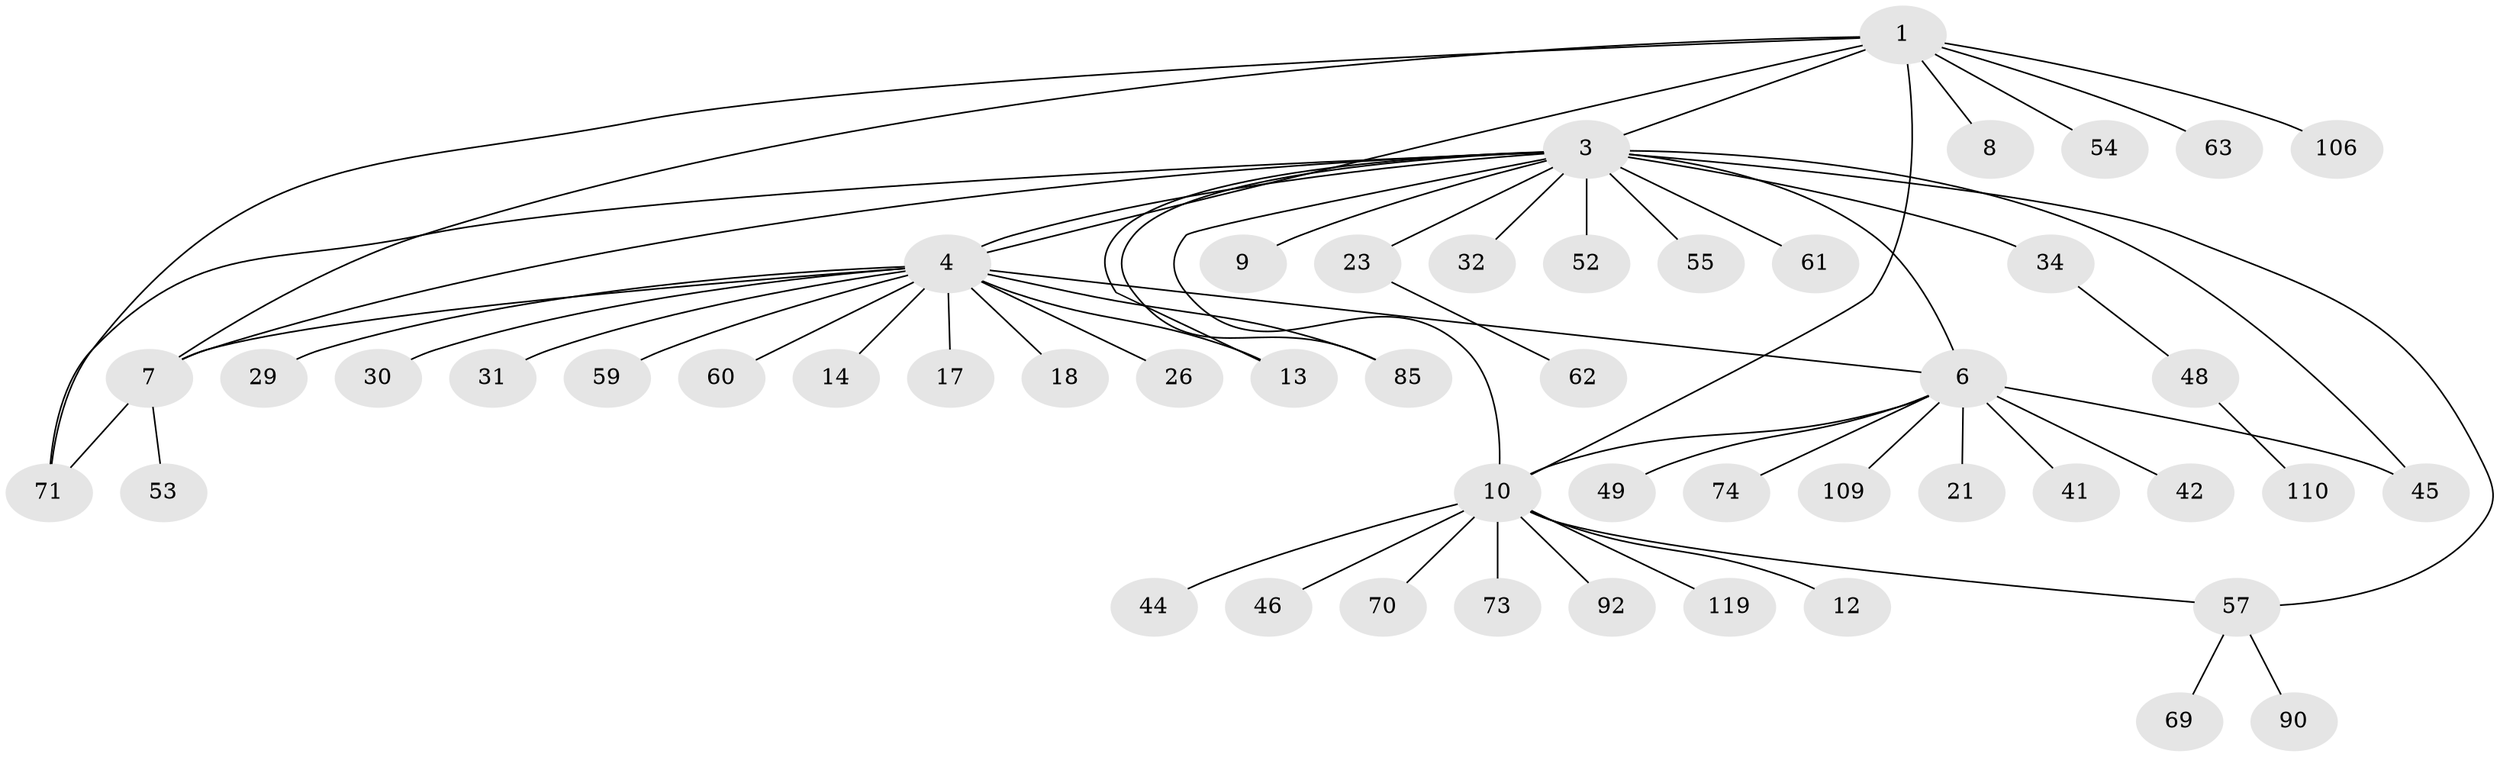 // original degree distribution, {3: 0.11811023622047244, 7: 0.031496062992125984, 18: 0.007874015748031496, 8: 0.023622047244094488, 17: 0.007874015748031496, 1: 0.5984251968503937, 5: 0.015748031496062992, 10: 0.015748031496062992, 4: 0.023622047244094488, 2: 0.15748031496062992}
// Generated by graph-tools (version 1.1) at 2025/18/03/04/25 18:18:11]
// undirected, 50 vertices, 61 edges
graph export_dot {
graph [start="1"]
  node [color=gray90,style=filled];
  1 [super="+37+2+108"];
  3 [super="+97+91+111+88+75+76+35+19"];
  4 [super="+39+67+78+116+50+5"];
  6 [super="+16+27+40+22+124+11"];
  7 [super="+84"];
  8;
  9 [super="+87+79"];
  10 [super="+38+56+25+102+126+20"];
  12;
  13;
  14;
  17;
  18;
  21 [super="+66"];
  23 [super="+28"];
  26;
  29;
  30;
  31;
  32;
  34;
  41;
  42;
  44;
  45;
  46;
  48;
  49 [super="+58"];
  52;
  53;
  54;
  55;
  57;
  59;
  60;
  61;
  62;
  63;
  69;
  70 [super="+127"];
  71;
  73;
  74;
  85 [super="+123"];
  90;
  92;
  106;
  109;
  110;
  119;
  1 -- 54;
  1 -- 7;
  1 -- 63;
  1 -- 3;
  1 -- 4;
  1 -- 106;
  1 -- 71;
  1 -- 8;
  1 -- 10 [weight=2];
  3 -- 6 [weight=2];
  3 -- 7;
  3 -- 9;
  3 -- 13;
  3 -- 23;
  3 -- 32;
  3 -- 34 [weight=2];
  3 -- 61;
  3 -- 45;
  3 -- 10;
  3 -- 71;
  3 -- 52;
  3 -- 85;
  3 -- 55;
  3 -- 57;
  3 -- 4;
  4 -- 6 [weight=3];
  4 -- 13 [weight=2];
  4 -- 7 [weight=2];
  4 -- 14;
  4 -- 17;
  4 -- 18;
  4 -- 85;
  4 -- 26;
  4 -- 59;
  4 -- 60;
  4 -- 29;
  4 -- 30;
  4 -- 31;
  6 -- 21;
  6 -- 109;
  6 -- 42;
  6 -- 10;
  6 -- 45;
  6 -- 49;
  6 -- 41;
  6 -- 74;
  7 -- 53;
  7 -- 71;
  10 -- 12;
  10 -- 70;
  10 -- 73;
  10 -- 44;
  10 -- 46;
  10 -- 119;
  10 -- 92;
  10 -- 57;
  23 -- 62;
  34 -- 48;
  48 -- 110;
  57 -- 69;
  57 -- 90;
}
